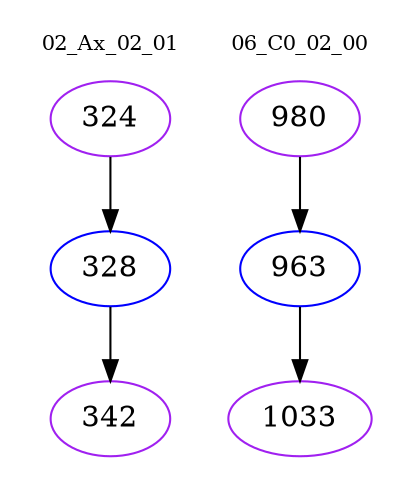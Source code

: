 digraph{
subgraph cluster_0 {
color = white
label = "02_Ax_02_01";
fontsize=10;
T0_324 [label="324", color="purple"]
T0_324 -> T0_328 [color="black"]
T0_328 [label="328", color="blue"]
T0_328 -> T0_342 [color="black"]
T0_342 [label="342", color="purple"]
}
subgraph cluster_1 {
color = white
label = "06_C0_02_00";
fontsize=10;
T1_980 [label="980", color="purple"]
T1_980 -> T1_963 [color="black"]
T1_963 [label="963", color="blue"]
T1_963 -> T1_1033 [color="black"]
T1_1033 [label="1033", color="purple"]
}
}
